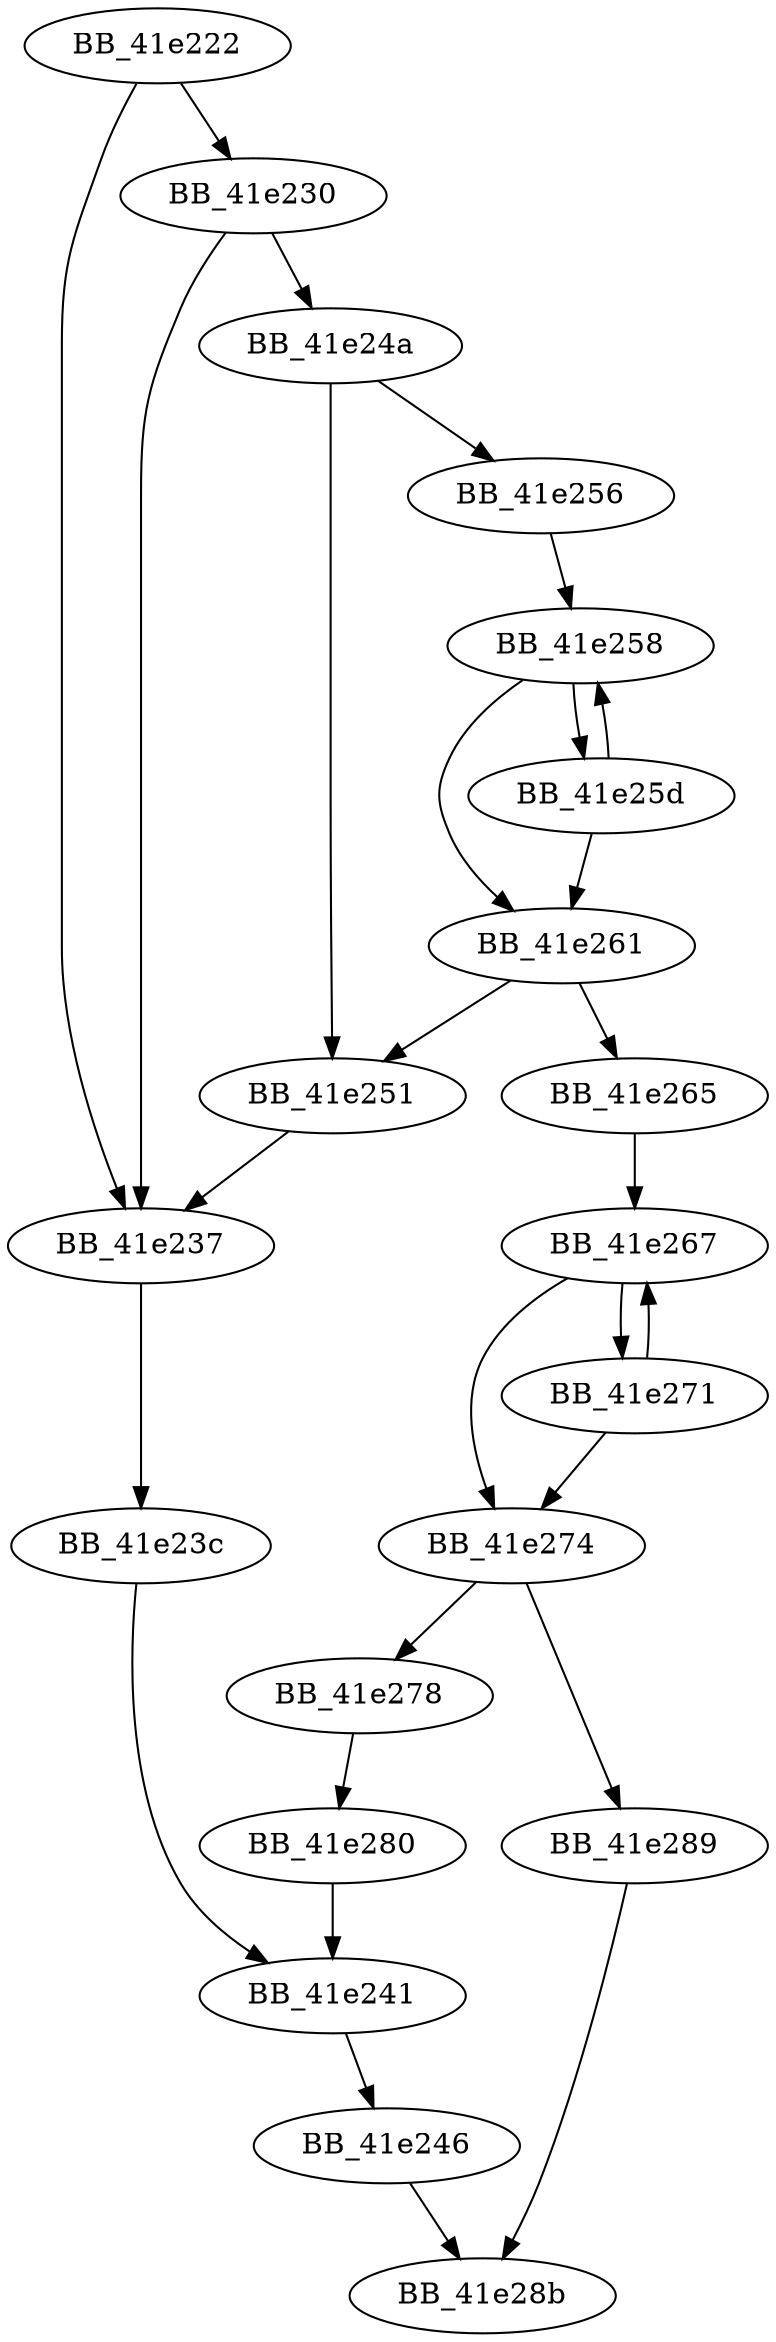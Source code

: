 DiGraph _strcat_s{
BB_41e222->BB_41e230
BB_41e222->BB_41e237
BB_41e230->BB_41e237
BB_41e230->BB_41e24a
BB_41e237->BB_41e23c
BB_41e23c->BB_41e241
BB_41e241->BB_41e246
BB_41e246->BB_41e28b
BB_41e24a->BB_41e251
BB_41e24a->BB_41e256
BB_41e251->BB_41e237
BB_41e256->BB_41e258
BB_41e258->BB_41e25d
BB_41e258->BB_41e261
BB_41e25d->BB_41e258
BB_41e25d->BB_41e261
BB_41e261->BB_41e251
BB_41e261->BB_41e265
BB_41e265->BB_41e267
BB_41e267->BB_41e271
BB_41e267->BB_41e274
BB_41e271->BB_41e267
BB_41e271->BB_41e274
BB_41e274->BB_41e278
BB_41e274->BB_41e289
BB_41e278->BB_41e280
BB_41e280->BB_41e241
BB_41e289->BB_41e28b
}
